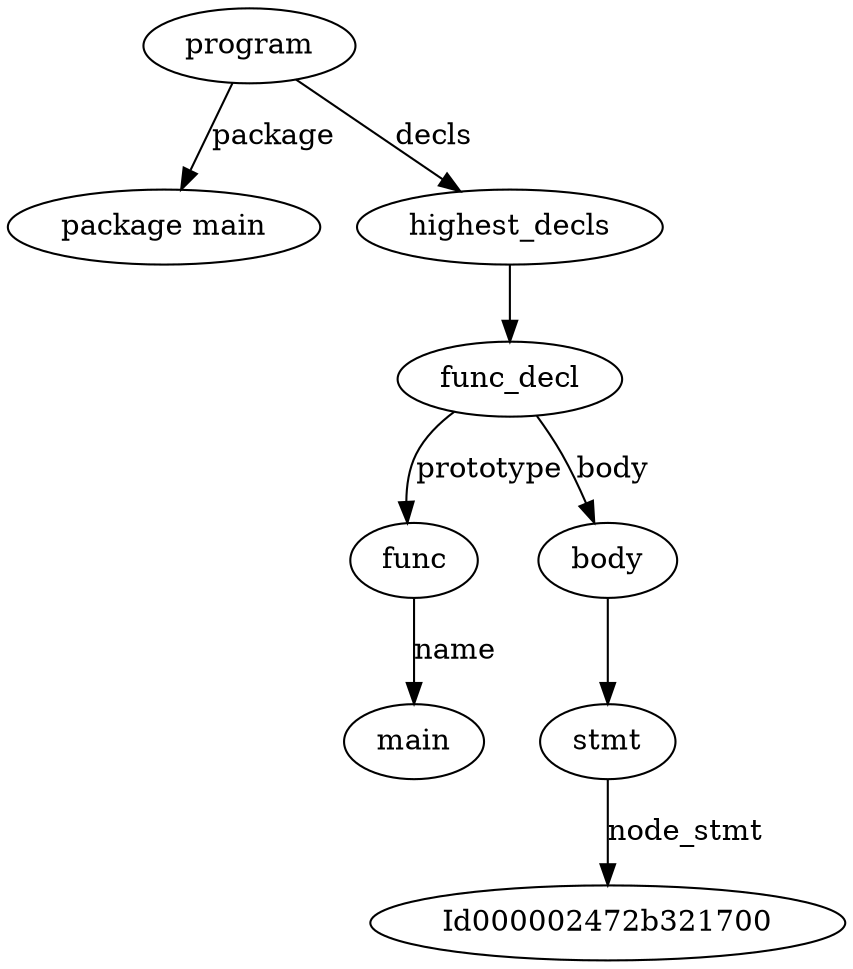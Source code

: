 digraph G{
Id000002472b329ea0 [label="program"]
Id000002472b321400 [label="package main"]
Id000002472b329ea0 -> Id000002472b321400 [label="package"]; 
Id000002472b329d20 [label="highest_decls"]; 
Id000002472b329ea0 -> Id000002472b329d20 [label="decls"]; 
Id000002472b329e40 [label="func_decl"]; 
Id000002472b329d80 [label="func"]; 
IdFuncName000002472b329d80 [label="main"]; 
Id000002472b329d80 -> IdFuncName000002472b329d80 [label="name"]
Id000002472b3215c0 [label="body"];
Id000002472b3217a0 [label="stmt"]; 
Id000002472b3217a0 -> Id000002472b321700 [label="node_stmt"]; 
Id000002472b3215c0 -> Id000002472b3217a0 [label=""]; 
Id000002472b329e40 -> Id000002472b329d80 [label="prototype"]; 
Id000002472b329e40 -> Id000002472b3215c0 [label="body"]; 
Id000002472b329d20 -> Id000002472b329e40 [label=""]; 
}